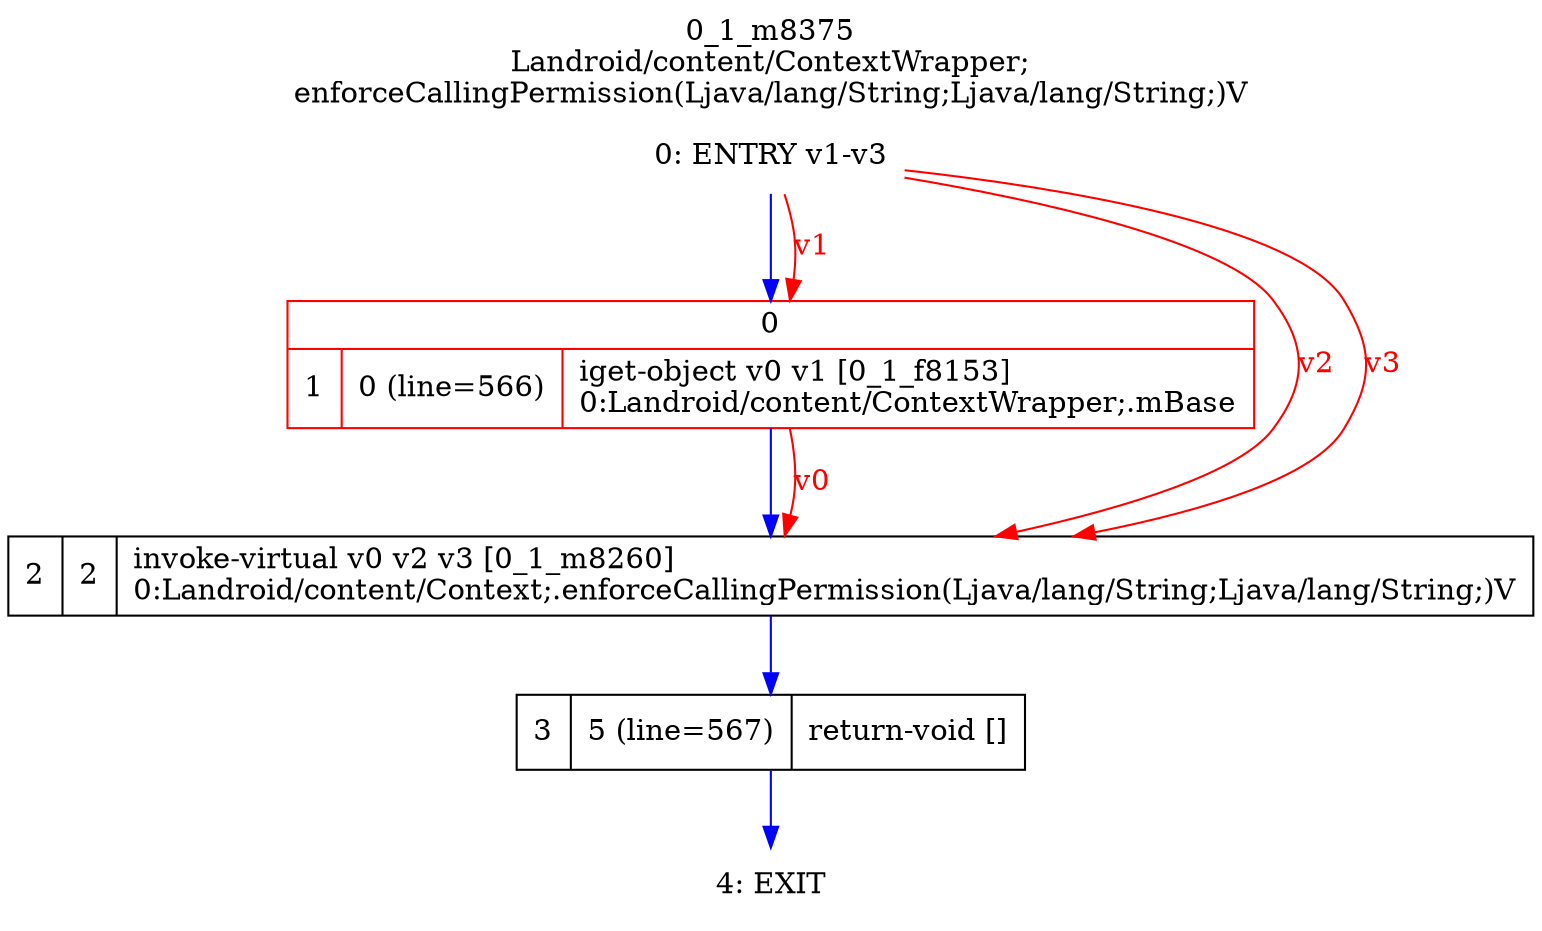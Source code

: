 digraph G {
rankdir=UD;
labelloc=t;
label="0_1_m8375\nLandroid/content/ContextWrapper;
enforceCallingPermission(Ljava/lang/String;Ljava/lang/String;)V";
0[label="0: ENTRY v1-v3",shape=plaintext];
1[label="{0|{1|0 (line=566)|iget-object v0 v1 [0_1_f8153]\l0:Landroid/content/ContextWrapper;.mBase\l}}",shape=record, color=red];
2[label="2|2|invoke-virtual v0 v2 v3 [0_1_m8260]\l0:Landroid/content/Context;.enforceCallingPermission(Ljava/lang/String;Ljava/lang/String;)V\l",shape=record,URL="0_1_m8260.dot"];
3[label="3|5 (line=567)|return-void []\l",shape=record];
4[label="4: EXIT",shape=plaintext];
0->1 [color=blue, fontcolor=blue,weight=100, taillabel=""];
1->2 [color=blue, fontcolor=blue,weight=100, taillabel=""];
2->3 [color=blue, fontcolor=blue,weight=100, taillabel=""];
3->4 [color=blue, fontcolor=blue,weight=100, taillabel=""];
0->1 [color=red, fontcolor=red, label="v1"];
0->2 [color=red, fontcolor=red, label="v2"];
0->2 [color=red, fontcolor=red, label="v3"];
1->2 [color=red, fontcolor=red, label="v0"];
}
